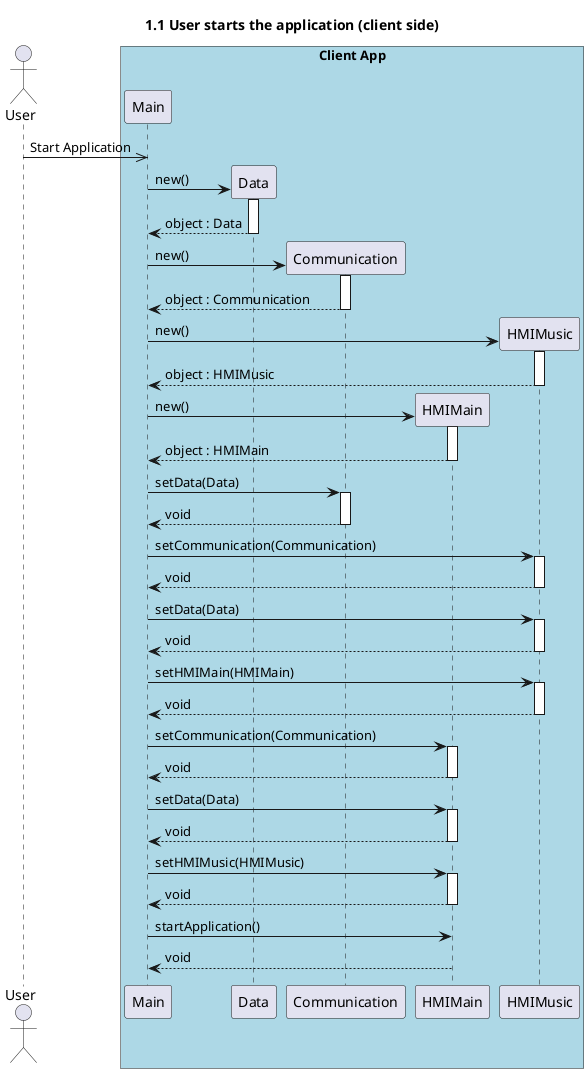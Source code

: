 @startuml 1.1 User starts the application (client side)
title 1.1 User starts the application (client side)

actor "User" as user

box "Client App" #LightBlue
    participant "Main" as main
    participant "Data" as data
    participant "Communication" as com
    participant "HMIMain" as hmimain
    participant "HMIMusic" as hmimusic
end box

user ->> main : Start Application

create data
main -> data++ : new()
return object : Data

create com
main -> com++ : new()
return object : Communication

create hmimusic
main -> hmimusic++ : new()
return object : HMIMusic

create hmimain
main -> hmimain++ : new()
return object : HMIMain

main -> com++ : setData(Data)
return void

main -> hmimusic++ : setCommunication(Communication)
return void

main -> hmimusic++ : setData(Data)
return void

main -> hmimusic++ : setHMIMain(HMIMain)
return void

main -> hmimain++ : setCommunication(Communication)
return void

main -> hmimain++ : setData(Data)
return void

main -> hmimain++ : setHMIMusic(HMIMusic)
return void

main -> hmimain : startApplication()
return void

@enduml